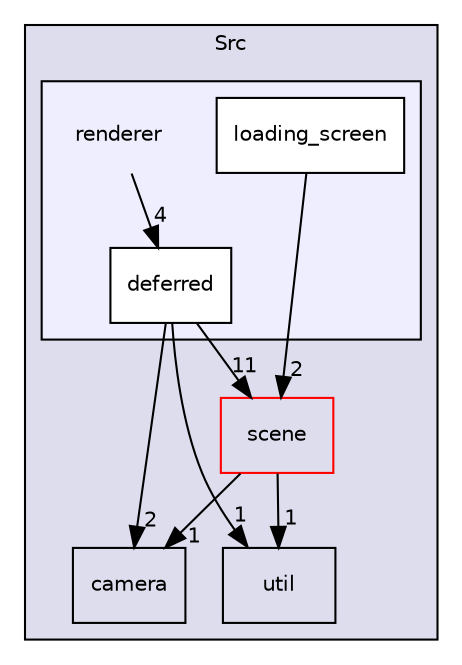 digraph "C:/Users/jonas_l6e3q/Desktop/GraphicEngine/Src/renderer" {
  bgcolor=transparent;
  compound=true
  node [ fontsize="10", fontname="Helvetica"];
  edge [ labelfontsize="10", labelfontname="Helvetica"];
  subgraph clusterdir_413f4e031a85da0d68269c6fd2f76e1c {
    graph [ bgcolor="#ddddee", pencolor="black", label="Src" fontname="Helvetica", fontsize="10", URL="dir_413f4e031a85da0d68269c6fd2f76e1c.html"]
  dir_517feb0deace64d74c1e186f0ef34274 [shape=box label="util" URL="dir_517feb0deace64d74c1e186f0ef34274.html"];
  dir_bd4132eaf25bc91ffa6e489ae31851f6 [shape=box label="scene" color="red" URL="dir_bd4132eaf25bc91ffa6e489ae31851f6.html"];
  dir_fef4120f6678d99701b8db8a3c7b6632 [shape=box label="camera" URL="dir_fef4120f6678d99701b8db8a3c7b6632.html"];
  subgraph clusterdir_110bf15beb781d7cd423359a55b6cfac {
    graph [ bgcolor="#eeeeff", pencolor="black", label="" URL="dir_110bf15beb781d7cd423359a55b6cfac.html"];
    dir_110bf15beb781d7cd423359a55b6cfac [shape=plaintext label="renderer"];
  dir_ed1c4d760211950363a426277334eaee [shape=box label="deferred" fillcolor="white" style="filled" URL="dir_ed1c4d760211950363a426277334eaee.html"];
  dir_d23699c24bce8eeb34d14783126da9fc [shape=box label="loading_screen" fillcolor="white" style="filled" URL="dir_d23699c24bce8eeb34d14783126da9fc.html"];
  }
  }
  dir_110bf15beb781d7cd423359a55b6cfac->dir_ed1c4d760211950363a426277334eaee [headlabel="4", labeldistance=1.5 headhref="dir_000006_000007.html"];
  dir_bd4132eaf25bc91ffa6e489ae31851f6->dir_517feb0deace64d74c1e186f0ef34274 [headlabel="1", labeldistance=1.5 headhref="dir_000009_000018.html"];
  dir_bd4132eaf25bc91ffa6e489ae31851f6->dir_fef4120f6678d99701b8db8a3c7b6632 [headlabel="1", labeldistance=1.5 headhref="dir_000009_000002.html"];
  dir_d23699c24bce8eeb34d14783126da9fc->dir_bd4132eaf25bc91ffa6e489ae31851f6 [headlabel="2", labeldistance=1.5 headhref="dir_000008_000009.html"];
  dir_ed1c4d760211950363a426277334eaee->dir_517feb0deace64d74c1e186f0ef34274 [headlabel="1", labeldistance=1.5 headhref="dir_000007_000018.html"];
  dir_ed1c4d760211950363a426277334eaee->dir_bd4132eaf25bc91ffa6e489ae31851f6 [headlabel="11", labeldistance=1.5 headhref="dir_000007_000009.html"];
  dir_ed1c4d760211950363a426277334eaee->dir_fef4120f6678d99701b8db8a3c7b6632 [headlabel="2", labeldistance=1.5 headhref="dir_000007_000002.html"];
}
